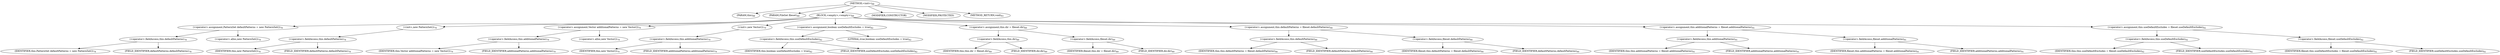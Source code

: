 digraph "&lt;init&gt;" {  
"111" [label = <(METHOD,&lt;init&gt;)<SUB>88</SUB>> ]
"6" [label = <(PARAM,this)<SUB>88</SUB>> ]
"112" [label = <(PARAM,FileSet fileset)<SUB>88</SUB>> ]
"113" [label = <(BLOCK,&lt;empty&gt;,&lt;empty&gt;)<SUB>88</SUB>> ]
"114" [label = <(&lt;operator&gt;.assignment,PatternSet defaultPatterns = new PatternSet())<SUB>78</SUB>> ]
"115" [label = <(&lt;operator&gt;.fieldAccess,this.defaultPatterns)<SUB>78</SUB>> ]
"116" [label = <(IDENTIFIER,this,PatternSet defaultPatterns = new PatternSet())<SUB>78</SUB>> ]
"117" [label = <(FIELD_IDENTIFIER,defaultPatterns,defaultPatterns)<SUB>78</SUB>> ]
"118" [label = <(&lt;operator&gt;.alloc,new PatternSet())<SUB>78</SUB>> ]
"119" [label = <(&lt;init&gt;,new PatternSet())<SUB>78</SUB>> ]
"120" [label = <(&lt;operator&gt;.fieldAccess,this.defaultPatterns)<SUB>78</SUB>> ]
"121" [label = <(IDENTIFIER,this,new PatternSet())<SUB>78</SUB>> ]
"122" [label = <(FIELD_IDENTIFIER,defaultPatterns,defaultPatterns)<SUB>78</SUB>> ]
"123" [label = <(&lt;operator&gt;.assignment,Vector additionalPatterns = new Vector())<SUB>79</SUB>> ]
"124" [label = <(&lt;operator&gt;.fieldAccess,this.additionalPatterns)<SUB>79</SUB>> ]
"125" [label = <(IDENTIFIER,this,Vector additionalPatterns = new Vector())<SUB>79</SUB>> ]
"126" [label = <(FIELD_IDENTIFIER,additionalPatterns,additionalPatterns)<SUB>79</SUB>> ]
"127" [label = <(&lt;operator&gt;.alloc,new Vector())<SUB>79</SUB>> ]
"128" [label = <(&lt;init&gt;,new Vector())<SUB>79</SUB>> ]
"129" [label = <(&lt;operator&gt;.fieldAccess,this.additionalPatterns)<SUB>79</SUB>> ]
"130" [label = <(IDENTIFIER,this,new Vector())<SUB>79</SUB>> ]
"131" [label = <(FIELD_IDENTIFIER,additionalPatterns,additionalPatterns)<SUB>79</SUB>> ]
"132" [label = <(&lt;operator&gt;.assignment,boolean useDefaultExcludes = true)<SUB>82</SUB>> ]
"133" [label = <(&lt;operator&gt;.fieldAccess,this.useDefaultExcludes)<SUB>82</SUB>> ]
"134" [label = <(IDENTIFIER,this,boolean useDefaultExcludes = true)<SUB>82</SUB>> ]
"135" [label = <(FIELD_IDENTIFIER,useDefaultExcludes,useDefaultExcludes)<SUB>82</SUB>> ]
"136" [label = <(LITERAL,true,boolean useDefaultExcludes = true)<SUB>82</SUB>> ]
"137" [label = <(&lt;operator&gt;.assignment,this.dir = fileset.dir)<SUB>89</SUB>> ]
"138" [label = <(&lt;operator&gt;.fieldAccess,this.dir)<SUB>89</SUB>> ]
"5" [label = <(IDENTIFIER,this,this.dir = fileset.dir)<SUB>89</SUB>> ]
"139" [label = <(FIELD_IDENTIFIER,dir,dir)<SUB>89</SUB>> ]
"140" [label = <(&lt;operator&gt;.fieldAccess,fileset.dir)<SUB>89</SUB>> ]
"141" [label = <(IDENTIFIER,fileset,this.dir = fileset.dir)<SUB>89</SUB>> ]
"142" [label = <(FIELD_IDENTIFIER,dir,dir)<SUB>89</SUB>> ]
"143" [label = <(&lt;operator&gt;.assignment,this.defaultPatterns = fileset.defaultPatterns)<SUB>90</SUB>> ]
"144" [label = <(&lt;operator&gt;.fieldAccess,this.defaultPatterns)<SUB>90</SUB>> ]
"7" [label = <(IDENTIFIER,this,this.defaultPatterns = fileset.defaultPatterns)<SUB>90</SUB>> ]
"145" [label = <(FIELD_IDENTIFIER,defaultPatterns,defaultPatterns)<SUB>90</SUB>> ]
"146" [label = <(&lt;operator&gt;.fieldAccess,fileset.defaultPatterns)<SUB>90</SUB>> ]
"147" [label = <(IDENTIFIER,fileset,this.defaultPatterns = fileset.defaultPatterns)<SUB>90</SUB>> ]
"148" [label = <(FIELD_IDENTIFIER,defaultPatterns,defaultPatterns)<SUB>90</SUB>> ]
"149" [label = <(&lt;operator&gt;.assignment,this.additionalPatterns = fileset.additionalPatterns)<SUB>91</SUB>> ]
"150" [label = <(&lt;operator&gt;.fieldAccess,this.additionalPatterns)<SUB>91</SUB>> ]
"8" [label = <(IDENTIFIER,this,this.additionalPatterns = fileset.additionalPatterns)<SUB>91</SUB>> ]
"151" [label = <(FIELD_IDENTIFIER,additionalPatterns,additionalPatterns)<SUB>91</SUB>> ]
"152" [label = <(&lt;operator&gt;.fieldAccess,fileset.additionalPatterns)<SUB>91</SUB>> ]
"153" [label = <(IDENTIFIER,fileset,this.additionalPatterns = fileset.additionalPatterns)<SUB>91</SUB>> ]
"154" [label = <(FIELD_IDENTIFIER,additionalPatterns,additionalPatterns)<SUB>91</SUB>> ]
"155" [label = <(&lt;operator&gt;.assignment,this.useDefaultExcludes = fileset.useDefaultExcludes)<SUB>92</SUB>> ]
"156" [label = <(&lt;operator&gt;.fieldAccess,this.useDefaultExcludes)<SUB>92</SUB>> ]
"9" [label = <(IDENTIFIER,this,this.useDefaultExcludes = fileset.useDefaultExcludes)<SUB>92</SUB>> ]
"157" [label = <(FIELD_IDENTIFIER,useDefaultExcludes,useDefaultExcludes)<SUB>92</SUB>> ]
"158" [label = <(&lt;operator&gt;.fieldAccess,fileset.useDefaultExcludes)<SUB>92</SUB>> ]
"159" [label = <(IDENTIFIER,fileset,this.useDefaultExcludes = fileset.useDefaultExcludes)<SUB>92</SUB>> ]
"160" [label = <(FIELD_IDENTIFIER,useDefaultExcludes,useDefaultExcludes)<SUB>92</SUB>> ]
"161" [label = <(MODIFIER,CONSTRUCTOR)> ]
"162" [label = <(MODIFIER,PROTECTED)> ]
"163" [label = <(METHOD_RETURN,void)<SUB>93</SUB>> ]
  "111" -> "6" 
  "111" -> "112" 
  "111" -> "113" 
  "111" -> "161" 
  "111" -> "162" 
  "111" -> "163" 
  "113" -> "114" 
  "113" -> "119" 
  "113" -> "123" 
  "113" -> "128" 
  "113" -> "132" 
  "113" -> "137" 
  "113" -> "143" 
  "113" -> "149" 
  "113" -> "155" 
  "114" -> "115" 
  "114" -> "118" 
  "115" -> "116" 
  "115" -> "117" 
  "119" -> "120" 
  "120" -> "121" 
  "120" -> "122" 
  "123" -> "124" 
  "123" -> "127" 
  "124" -> "125" 
  "124" -> "126" 
  "128" -> "129" 
  "129" -> "130" 
  "129" -> "131" 
  "132" -> "133" 
  "132" -> "136" 
  "133" -> "134" 
  "133" -> "135" 
  "137" -> "138" 
  "137" -> "140" 
  "138" -> "5" 
  "138" -> "139" 
  "140" -> "141" 
  "140" -> "142" 
  "143" -> "144" 
  "143" -> "146" 
  "144" -> "7" 
  "144" -> "145" 
  "146" -> "147" 
  "146" -> "148" 
  "149" -> "150" 
  "149" -> "152" 
  "150" -> "8" 
  "150" -> "151" 
  "152" -> "153" 
  "152" -> "154" 
  "155" -> "156" 
  "155" -> "158" 
  "156" -> "9" 
  "156" -> "157" 
  "158" -> "159" 
  "158" -> "160" 
}
